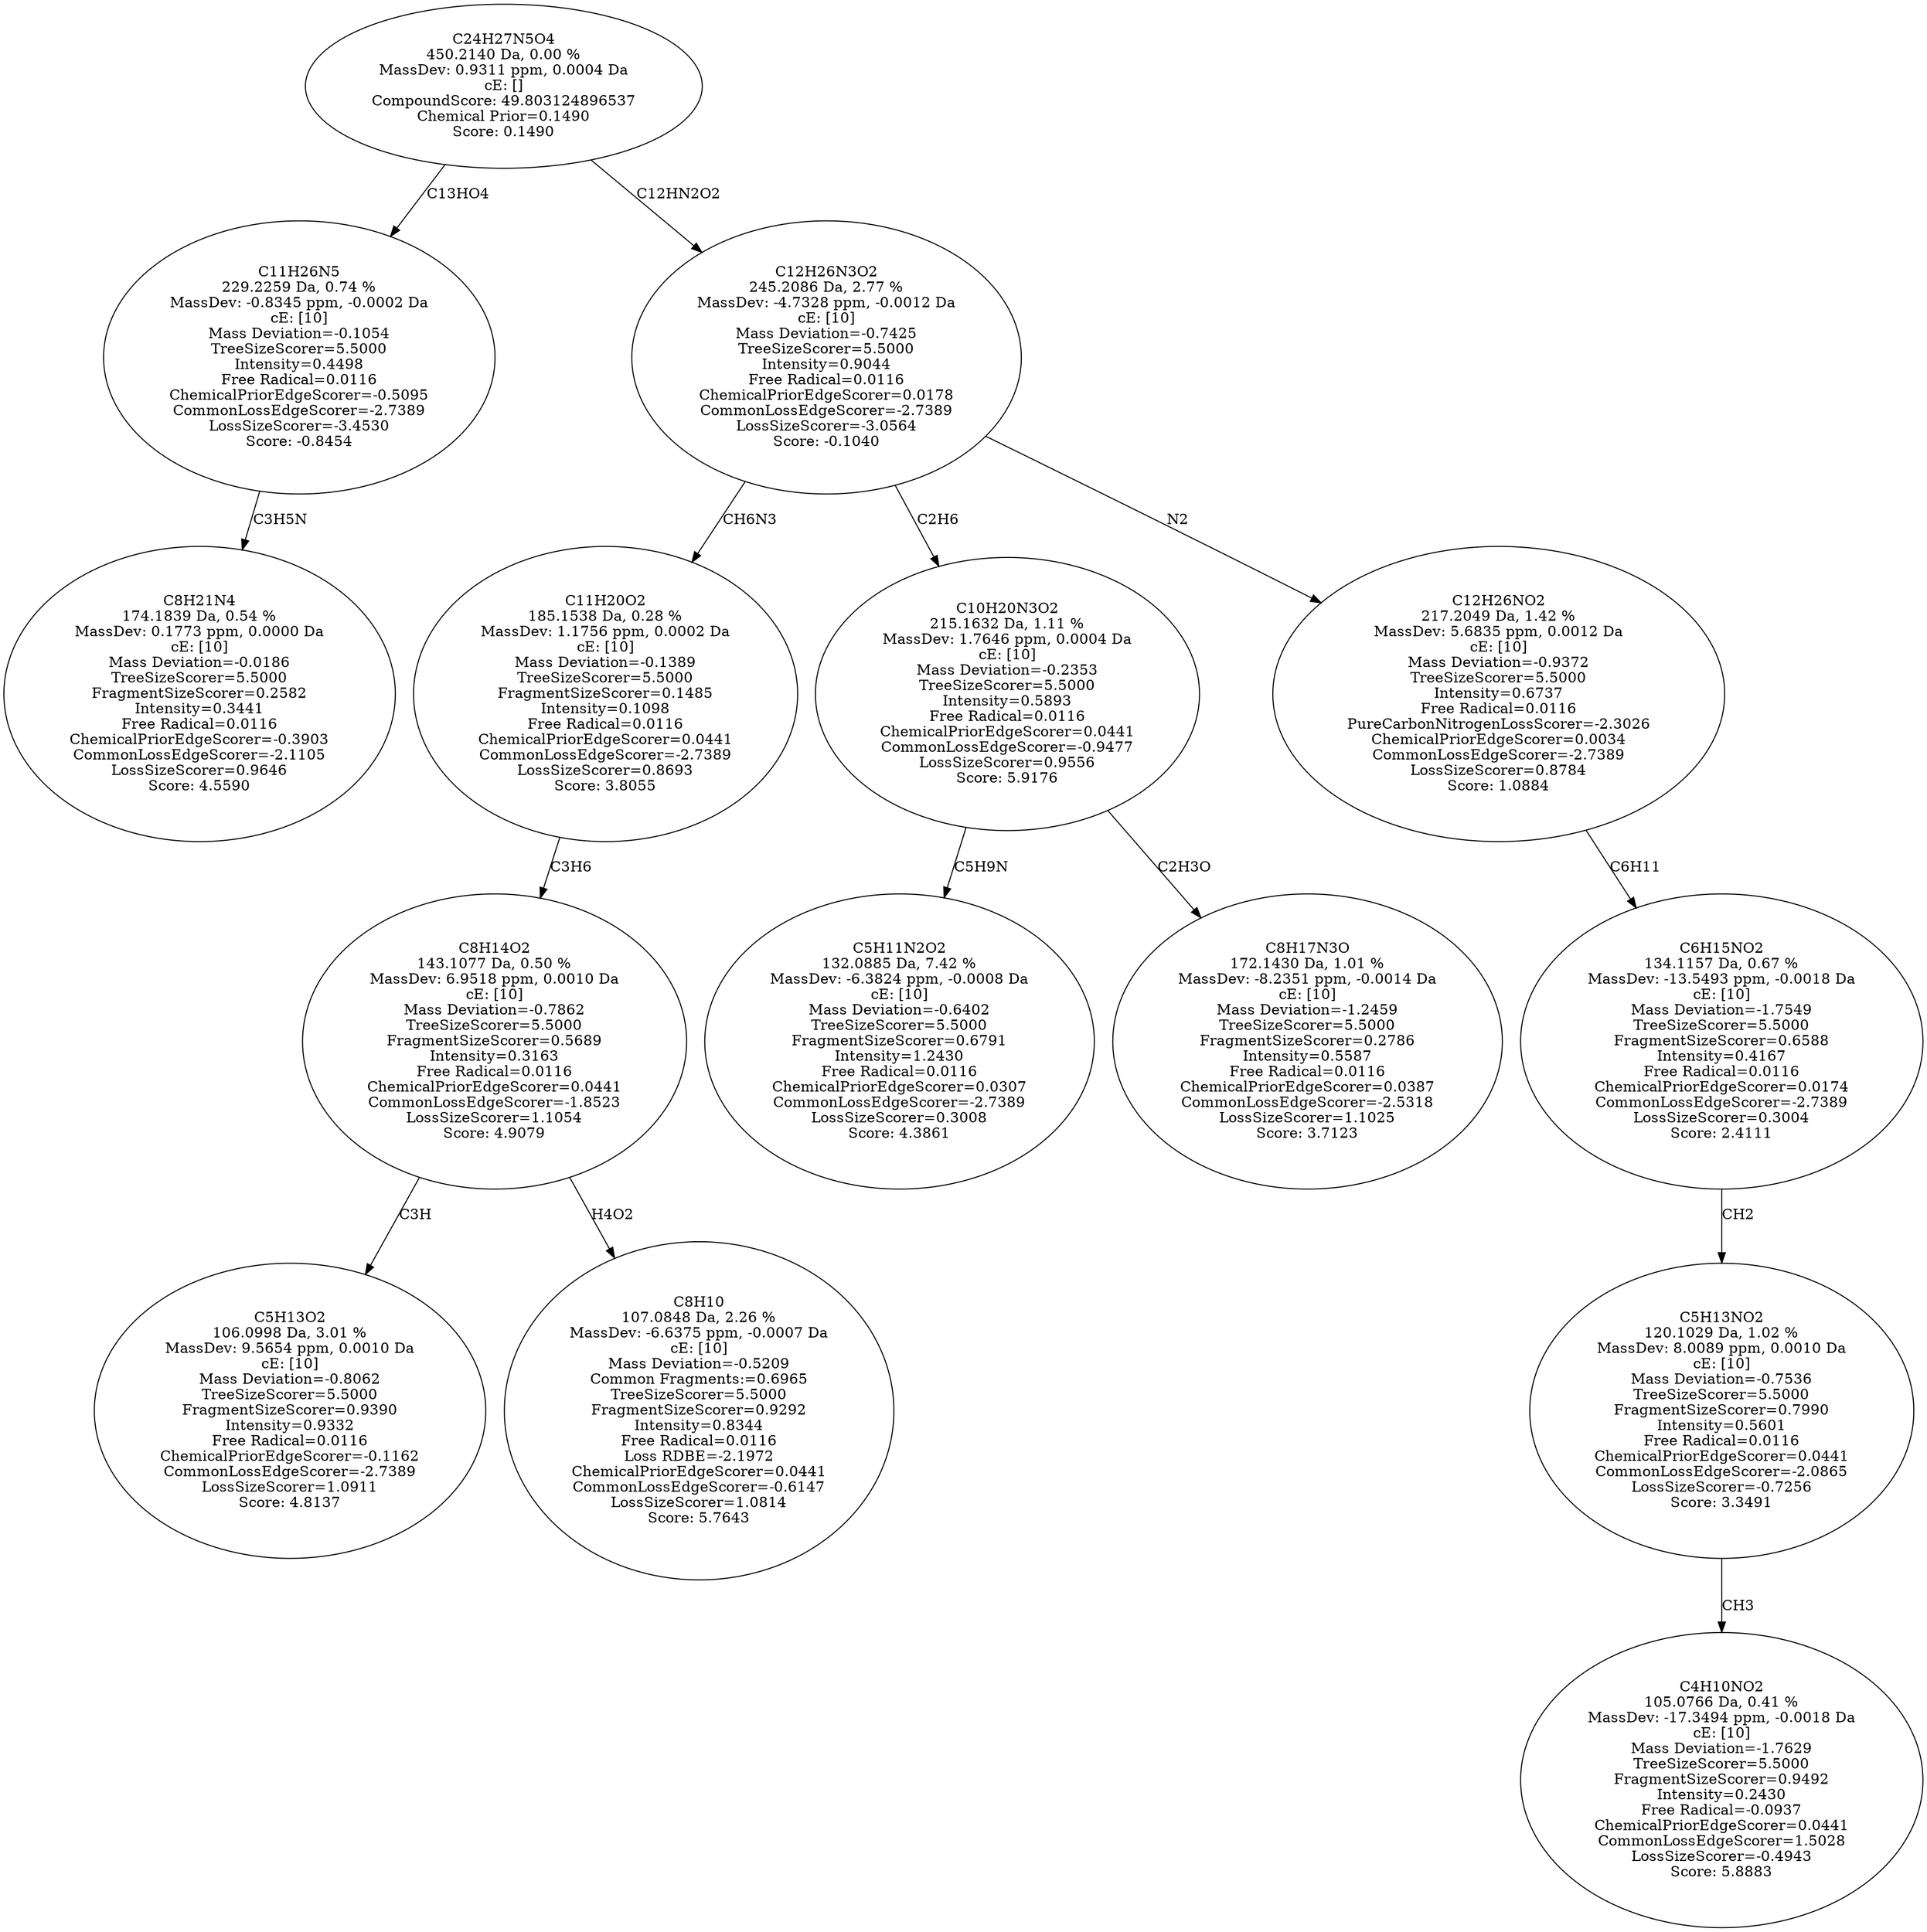 strict digraph {
v1 [label="C8H21N4\n174.1839 Da, 0.54 %\nMassDev: 0.1773 ppm, 0.0000 Da\ncE: [10]\nMass Deviation=-0.0186\nTreeSizeScorer=5.5000\nFragmentSizeScorer=0.2582\nIntensity=0.3441\nFree Radical=0.0116\nChemicalPriorEdgeScorer=-0.3903\nCommonLossEdgeScorer=-2.1105\nLossSizeScorer=0.9646\nScore: 4.5590"];
v2 [label="C11H26N5\n229.2259 Da, 0.74 %\nMassDev: -0.8345 ppm, -0.0002 Da\ncE: [10]\nMass Deviation=-0.1054\nTreeSizeScorer=5.5000\nIntensity=0.4498\nFree Radical=0.0116\nChemicalPriorEdgeScorer=-0.5095\nCommonLossEdgeScorer=-2.7389\nLossSizeScorer=-3.4530\nScore: -0.8454"];
v3 [label="C5H13O2\n106.0998 Da, 3.01 %\nMassDev: 9.5654 ppm, 0.0010 Da\ncE: [10]\nMass Deviation=-0.8062\nTreeSizeScorer=5.5000\nFragmentSizeScorer=0.9390\nIntensity=0.9332\nFree Radical=0.0116\nChemicalPriorEdgeScorer=-0.1162\nCommonLossEdgeScorer=-2.7389\nLossSizeScorer=1.0911\nScore: 4.8137"];
v4 [label="C8H10\n107.0848 Da, 2.26 %\nMassDev: -6.6375 ppm, -0.0007 Da\ncE: [10]\nMass Deviation=-0.5209\nCommon Fragments:=0.6965\nTreeSizeScorer=5.5000\nFragmentSizeScorer=0.9292\nIntensity=0.8344\nFree Radical=0.0116\nLoss RDBE=-2.1972\nChemicalPriorEdgeScorer=0.0441\nCommonLossEdgeScorer=-0.6147\nLossSizeScorer=1.0814\nScore: 5.7643"];
v5 [label="C8H14O2\n143.1077 Da, 0.50 %\nMassDev: 6.9518 ppm, 0.0010 Da\ncE: [10]\nMass Deviation=-0.7862\nTreeSizeScorer=5.5000\nFragmentSizeScorer=0.5689\nIntensity=0.3163\nFree Radical=0.0116\nChemicalPriorEdgeScorer=0.0441\nCommonLossEdgeScorer=-1.8523\nLossSizeScorer=1.1054\nScore: 4.9079"];
v6 [label="C11H20O2\n185.1538 Da, 0.28 %\nMassDev: 1.1756 ppm, 0.0002 Da\ncE: [10]\nMass Deviation=-0.1389\nTreeSizeScorer=5.5000\nFragmentSizeScorer=0.1485\nIntensity=0.1098\nFree Radical=0.0116\nChemicalPriorEdgeScorer=0.0441\nCommonLossEdgeScorer=-2.7389\nLossSizeScorer=0.8693\nScore: 3.8055"];
v7 [label="C5H11N2O2\n132.0885 Da, 7.42 %\nMassDev: -6.3824 ppm, -0.0008 Da\ncE: [10]\nMass Deviation=-0.6402\nTreeSizeScorer=5.5000\nFragmentSizeScorer=0.6791\nIntensity=1.2430\nFree Radical=0.0116\nChemicalPriorEdgeScorer=0.0307\nCommonLossEdgeScorer=-2.7389\nLossSizeScorer=0.3008\nScore: 4.3861"];
v8 [label="C8H17N3O\n172.1430 Da, 1.01 %\nMassDev: -8.2351 ppm, -0.0014 Da\ncE: [10]\nMass Deviation=-1.2459\nTreeSizeScorer=5.5000\nFragmentSizeScorer=0.2786\nIntensity=0.5587\nFree Radical=0.0116\nChemicalPriorEdgeScorer=0.0387\nCommonLossEdgeScorer=-2.5318\nLossSizeScorer=1.1025\nScore: 3.7123"];
v9 [label="C10H20N3O2\n215.1632 Da, 1.11 %\nMassDev: 1.7646 ppm, 0.0004 Da\ncE: [10]\nMass Deviation=-0.2353\nTreeSizeScorer=5.5000\nIntensity=0.5893\nFree Radical=0.0116\nChemicalPriorEdgeScorer=0.0441\nCommonLossEdgeScorer=-0.9477\nLossSizeScorer=0.9556\nScore: 5.9176"];
v10 [label="C4H10NO2\n105.0766 Da, 0.41 %\nMassDev: -17.3494 ppm, -0.0018 Da\ncE: [10]\nMass Deviation=-1.7629\nTreeSizeScorer=5.5000\nFragmentSizeScorer=0.9492\nIntensity=0.2430\nFree Radical=-0.0937\nChemicalPriorEdgeScorer=0.0441\nCommonLossEdgeScorer=1.5028\nLossSizeScorer=-0.4943\nScore: 5.8883"];
v11 [label="C5H13NO2\n120.1029 Da, 1.02 %\nMassDev: 8.0089 ppm, 0.0010 Da\ncE: [10]\nMass Deviation=-0.7536\nTreeSizeScorer=5.5000\nFragmentSizeScorer=0.7990\nIntensity=0.5601\nFree Radical=0.0116\nChemicalPriorEdgeScorer=0.0441\nCommonLossEdgeScorer=-2.0865\nLossSizeScorer=-0.7256\nScore: 3.3491"];
v12 [label="C6H15NO2\n134.1157 Da, 0.67 %\nMassDev: -13.5493 ppm, -0.0018 Da\ncE: [10]\nMass Deviation=-1.7549\nTreeSizeScorer=5.5000\nFragmentSizeScorer=0.6588\nIntensity=0.4167\nFree Radical=0.0116\nChemicalPriorEdgeScorer=0.0174\nCommonLossEdgeScorer=-2.7389\nLossSizeScorer=0.3004\nScore: 2.4111"];
v13 [label="C12H26NO2\n217.2049 Da, 1.42 %\nMassDev: 5.6835 ppm, 0.0012 Da\ncE: [10]\nMass Deviation=-0.9372\nTreeSizeScorer=5.5000\nIntensity=0.6737\nFree Radical=0.0116\nPureCarbonNitrogenLossScorer=-2.3026\nChemicalPriorEdgeScorer=0.0034\nCommonLossEdgeScorer=-2.7389\nLossSizeScorer=0.8784\nScore: 1.0884"];
v14 [label="C12H26N3O2\n245.2086 Da, 2.77 %\nMassDev: -4.7328 ppm, -0.0012 Da\ncE: [10]\nMass Deviation=-0.7425\nTreeSizeScorer=5.5000\nIntensity=0.9044\nFree Radical=0.0116\nChemicalPriorEdgeScorer=0.0178\nCommonLossEdgeScorer=-2.7389\nLossSizeScorer=-3.0564\nScore: -0.1040"];
v15 [label="C24H27N5O4\n450.2140 Da, 0.00 %\nMassDev: 0.9311 ppm, 0.0004 Da\ncE: []\nCompoundScore: 49.803124896537\nChemical Prior=0.1490\nScore: 0.1490"];
v2 -> v1 [label="C3H5N"];
v15 -> v2 [label="C13HO4"];
v5 -> v3 [label="C3H"];
v5 -> v4 [label="H4O2"];
v6 -> v5 [label="C3H6"];
v14 -> v6 [label="CH6N3"];
v9 -> v7 [label="C5H9N"];
v9 -> v8 [label="C2H3O"];
v14 -> v9 [label="C2H6"];
v11 -> v10 [label="CH3"];
v12 -> v11 [label="CH2"];
v13 -> v12 [label="C6H11"];
v14 -> v13 [label="N2"];
v15 -> v14 [label="C12HN2O2"];
}